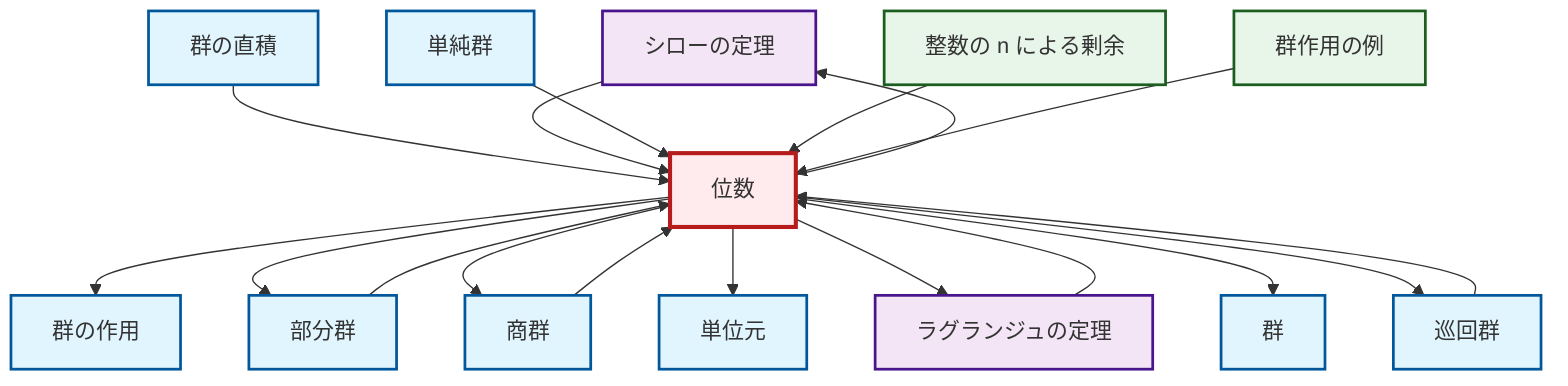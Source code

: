 graph TD
    classDef definition fill:#e1f5fe,stroke:#01579b,stroke-width:2px
    classDef theorem fill:#f3e5f5,stroke:#4a148c,stroke-width:2px
    classDef axiom fill:#fff3e0,stroke:#e65100,stroke-width:2px
    classDef example fill:#e8f5e9,stroke:#1b5e20,stroke-width:2px
    classDef current fill:#ffebee,stroke:#b71c1c,stroke-width:3px
    thm-sylow["シローの定理"]:::theorem
    def-identity-element["単位元"]:::definition
    def-subgroup["部分群"]:::definition
    def-order["位数"]:::definition
    def-simple-group["単純群"]:::definition
    ex-quotient-integers-mod-n["整数の n による剰余"]:::example
    def-direct-product["群の直積"]:::definition
    def-group-action["群の作用"]:::definition
    def-cyclic-group["巡回群"]:::definition
    ex-group-action-examples["群作用の例"]:::example
    def-group["群"]:::definition
    def-quotient-group["商群"]:::definition
    thm-lagrange["ラグランジュの定理"]:::theorem
    def-order --> def-group-action
    def-order --> def-subgroup
    def-order --> def-quotient-group
    def-cyclic-group --> def-order
    def-order --> def-identity-element
    def-order --> thm-lagrange
    def-direct-product --> def-order
    thm-sylow --> def-order
    def-simple-group --> def-order
    ex-quotient-integers-mod-n --> def-order
    def-quotient-group --> def-order
    def-order --> def-group
    def-order --> def-cyclic-group
    def-subgroup --> def-order
    thm-lagrange --> def-order
    def-order --> thm-sylow
    ex-group-action-examples --> def-order
    class def-order current